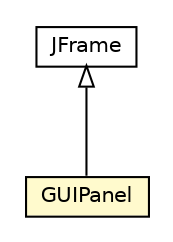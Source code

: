 #!/usr/local/bin/dot
#
# Class diagram 
# Generated by UMLGraph version R5_6-24-gf6e263 (http://www.umlgraph.org/)
#

digraph G {
	edge [fontname="Helvetica",fontsize=10,labelfontname="Helvetica",labelfontsize=10];
	node [fontname="Helvetica",fontsize=10,shape=plaintext];
	nodesep=0.25;
	ranksep=0.5;
	// org.universAAL.samples.ctxtbus.GUIPanel
	c4177411 [label=<<table title="org.universAAL.samples.ctxtbus.GUIPanel" border="0" cellborder="1" cellspacing="0" cellpadding="2" port="p" bgcolor="lemonChiffon" href="./GUIPanel.html">
		<tr><td><table border="0" cellspacing="0" cellpadding="1">
<tr><td align="center" balign="center"> GUIPanel </td></tr>
		</table></td></tr>
		</table>>, URL="./GUIPanel.html", fontname="Helvetica", fontcolor="black", fontsize=10.0];
	//org.universAAL.samples.ctxtbus.GUIPanel extends javax.swing.JFrame
	c4177856:p -> c4177411:p [dir=back,arrowtail=empty];
	// javax.swing.JFrame
	c4177856 [label=<<table title="javax.swing.JFrame" border="0" cellborder="1" cellspacing="0" cellpadding="2" port="p" href="http://java.sun.com/j2se/1.4.2/docs/api/javax/swing/JFrame.html">
		<tr><td><table border="0" cellspacing="0" cellpadding="1">
<tr><td align="center" balign="center"> JFrame </td></tr>
		</table></td></tr>
		</table>>, URL="http://java.sun.com/j2se/1.4.2/docs/api/javax/swing/JFrame.html", fontname="Helvetica", fontcolor="black", fontsize=10.0];
}

